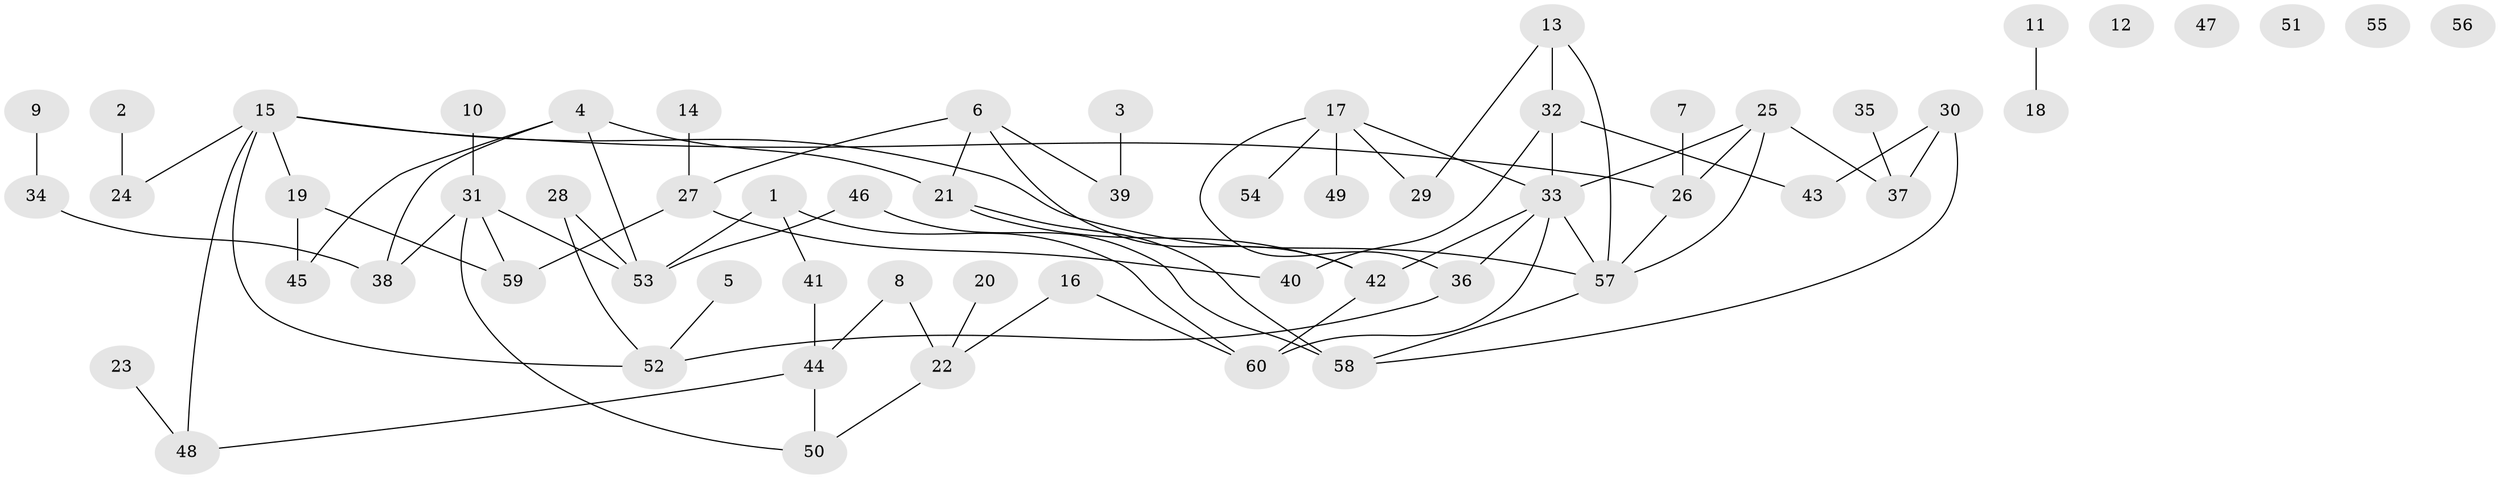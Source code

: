 // coarse degree distribution, {1: 0.25806451612903225, 4: 0.2903225806451613, 3: 0.1935483870967742, 5: 0.06451612903225806, 6: 0.03225806451612903, 7: 0.03225806451612903, 9: 0.03225806451612903, 2: 0.0967741935483871}
// Generated by graph-tools (version 1.1) at 2025/48/03/04/25 22:48:30]
// undirected, 60 vertices, 77 edges
graph export_dot {
  node [color=gray90,style=filled];
  1;
  2;
  3;
  4;
  5;
  6;
  7;
  8;
  9;
  10;
  11;
  12;
  13;
  14;
  15;
  16;
  17;
  18;
  19;
  20;
  21;
  22;
  23;
  24;
  25;
  26;
  27;
  28;
  29;
  30;
  31;
  32;
  33;
  34;
  35;
  36;
  37;
  38;
  39;
  40;
  41;
  42;
  43;
  44;
  45;
  46;
  47;
  48;
  49;
  50;
  51;
  52;
  53;
  54;
  55;
  56;
  57;
  58;
  59;
  60;
  1 -- 41;
  1 -- 53;
  1 -- 60;
  2 -- 24;
  3 -- 39;
  4 -- 21;
  4 -- 38;
  4 -- 45;
  4 -- 53;
  5 -- 52;
  6 -- 21;
  6 -- 27;
  6 -- 39;
  6 -- 42;
  7 -- 26;
  8 -- 22;
  8 -- 44;
  9 -- 34;
  10 -- 31;
  11 -- 18;
  13 -- 29;
  13 -- 32;
  13 -- 57;
  14 -- 27;
  15 -- 19;
  15 -- 24;
  15 -- 26;
  15 -- 48;
  15 -- 52;
  15 -- 57;
  16 -- 22;
  16 -- 60;
  17 -- 29;
  17 -- 33;
  17 -- 36;
  17 -- 49;
  17 -- 54;
  19 -- 45;
  19 -- 59;
  20 -- 22;
  21 -- 42;
  21 -- 58;
  22 -- 50;
  23 -- 48;
  25 -- 26;
  25 -- 33;
  25 -- 37;
  25 -- 57;
  26 -- 57;
  27 -- 40;
  27 -- 59;
  28 -- 52;
  28 -- 53;
  30 -- 37;
  30 -- 43;
  30 -- 58;
  31 -- 38;
  31 -- 50;
  31 -- 53;
  31 -- 59;
  32 -- 33;
  32 -- 40;
  32 -- 43;
  33 -- 36;
  33 -- 42;
  33 -- 57;
  33 -- 60;
  34 -- 38;
  35 -- 37;
  36 -- 52;
  41 -- 44;
  42 -- 60;
  44 -- 48;
  44 -- 50;
  46 -- 53;
  46 -- 58;
  57 -- 58;
}
